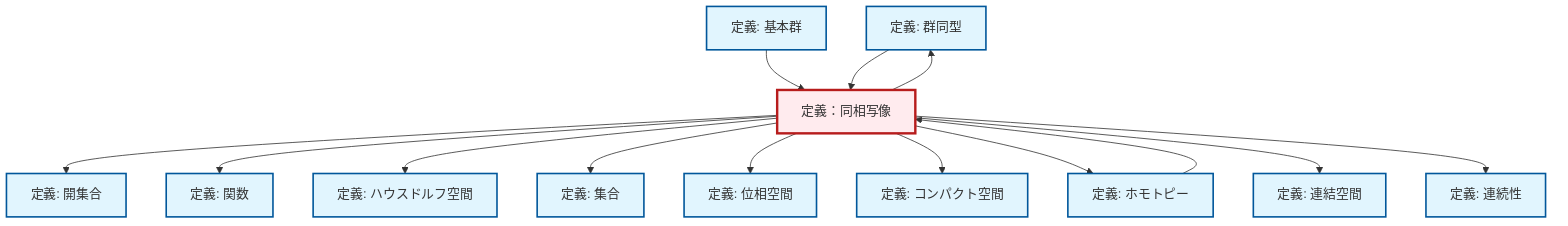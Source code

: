 graph TD
    classDef definition fill:#e1f5fe,stroke:#01579b,stroke-width:2px
    classDef theorem fill:#f3e5f5,stroke:#4a148c,stroke-width:2px
    classDef axiom fill:#fff3e0,stroke:#e65100,stroke-width:2px
    classDef example fill:#e8f5e9,stroke:#1b5e20,stroke-width:2px
    classDef current fill:#ffebee,stroke:#b71c1c,stroke-width:3px
    def-isomorphism["定義: 群同型"]:::definition
    def-continuity["定義: 連続性"]:::definition
    def-compact["定義: コンパクト空間"]:::definition
    def-function["定義: 関数"]:::definition
    def-fundamental-group["定義: 基本群"]:::definition
    def-homeomorphism["定義：同相写像"]:::definition
    def-set["定義: 集合"]:::definition
    def-topological-space["定義: 位相空間"]:::definition
    def-hausdorff["定義: ハウスドルフ空間"]:::definition
    def-open-set["定義: 開集合"]:::definition
    def-connected["定義: 連結空間"]:::definition
    def-homotopy["定義: ホモトピー"]:::definition
    def-homeomorphism --> def-open-set
    def-homotopy --> def-homeomorphism
    def-homeomorphism --> def-function
    def-fundamental-group --> def-homeomorphism
    def-homeomorphism --> def-hausdorff
    def-isomorphism --> def-homeomorphism
    def-homeomorphism --> def-set
    def-homeomorphism --> def-topological-space
    def-homeomorphism --> def-compact
    def-homeomorphism --> def-homotopy
    def-homeomorphism --> def-connected
    def-homeomorphism --> def-isomorphism
    def-homeomorphism --> def-continuity
    class def-homeomorphism current